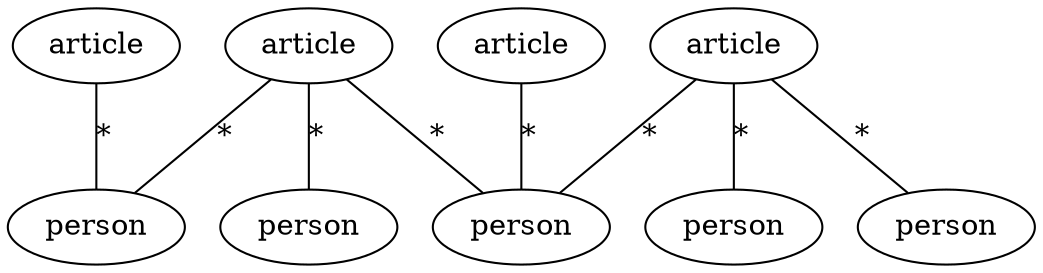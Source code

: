 graph G {
0[label=article title="Exploring the Impact of Climate Change on Marine Biodiversity"];
1[label=article title="Advancements in Quantum Computing: A New Era of Information Processing"];
2[label=article title="The Role of Artificial Intelligence in Modern Healthcare Systems"];
3[label=article title="Understanding the Genetic Basis of Resilience in Plant Species"];
4[label=person name="Emily Carter" role=teacher];
5[label=person name="James Thompson" role=student];
6[label=person name="Sophia Martinez" role=teacher];
7[label=person name="Liam Johnson" role=student];
8[label=person name="Ava Patel" role=student];
0--4 [label="*"];
1--4 [label="*"];
1--5 [label="*"];
1--6 [label="*"];
2--6 [label="*"];
3--6 [label="*"];
3--7 [label="*"];
3--8 [label="*"];
}
